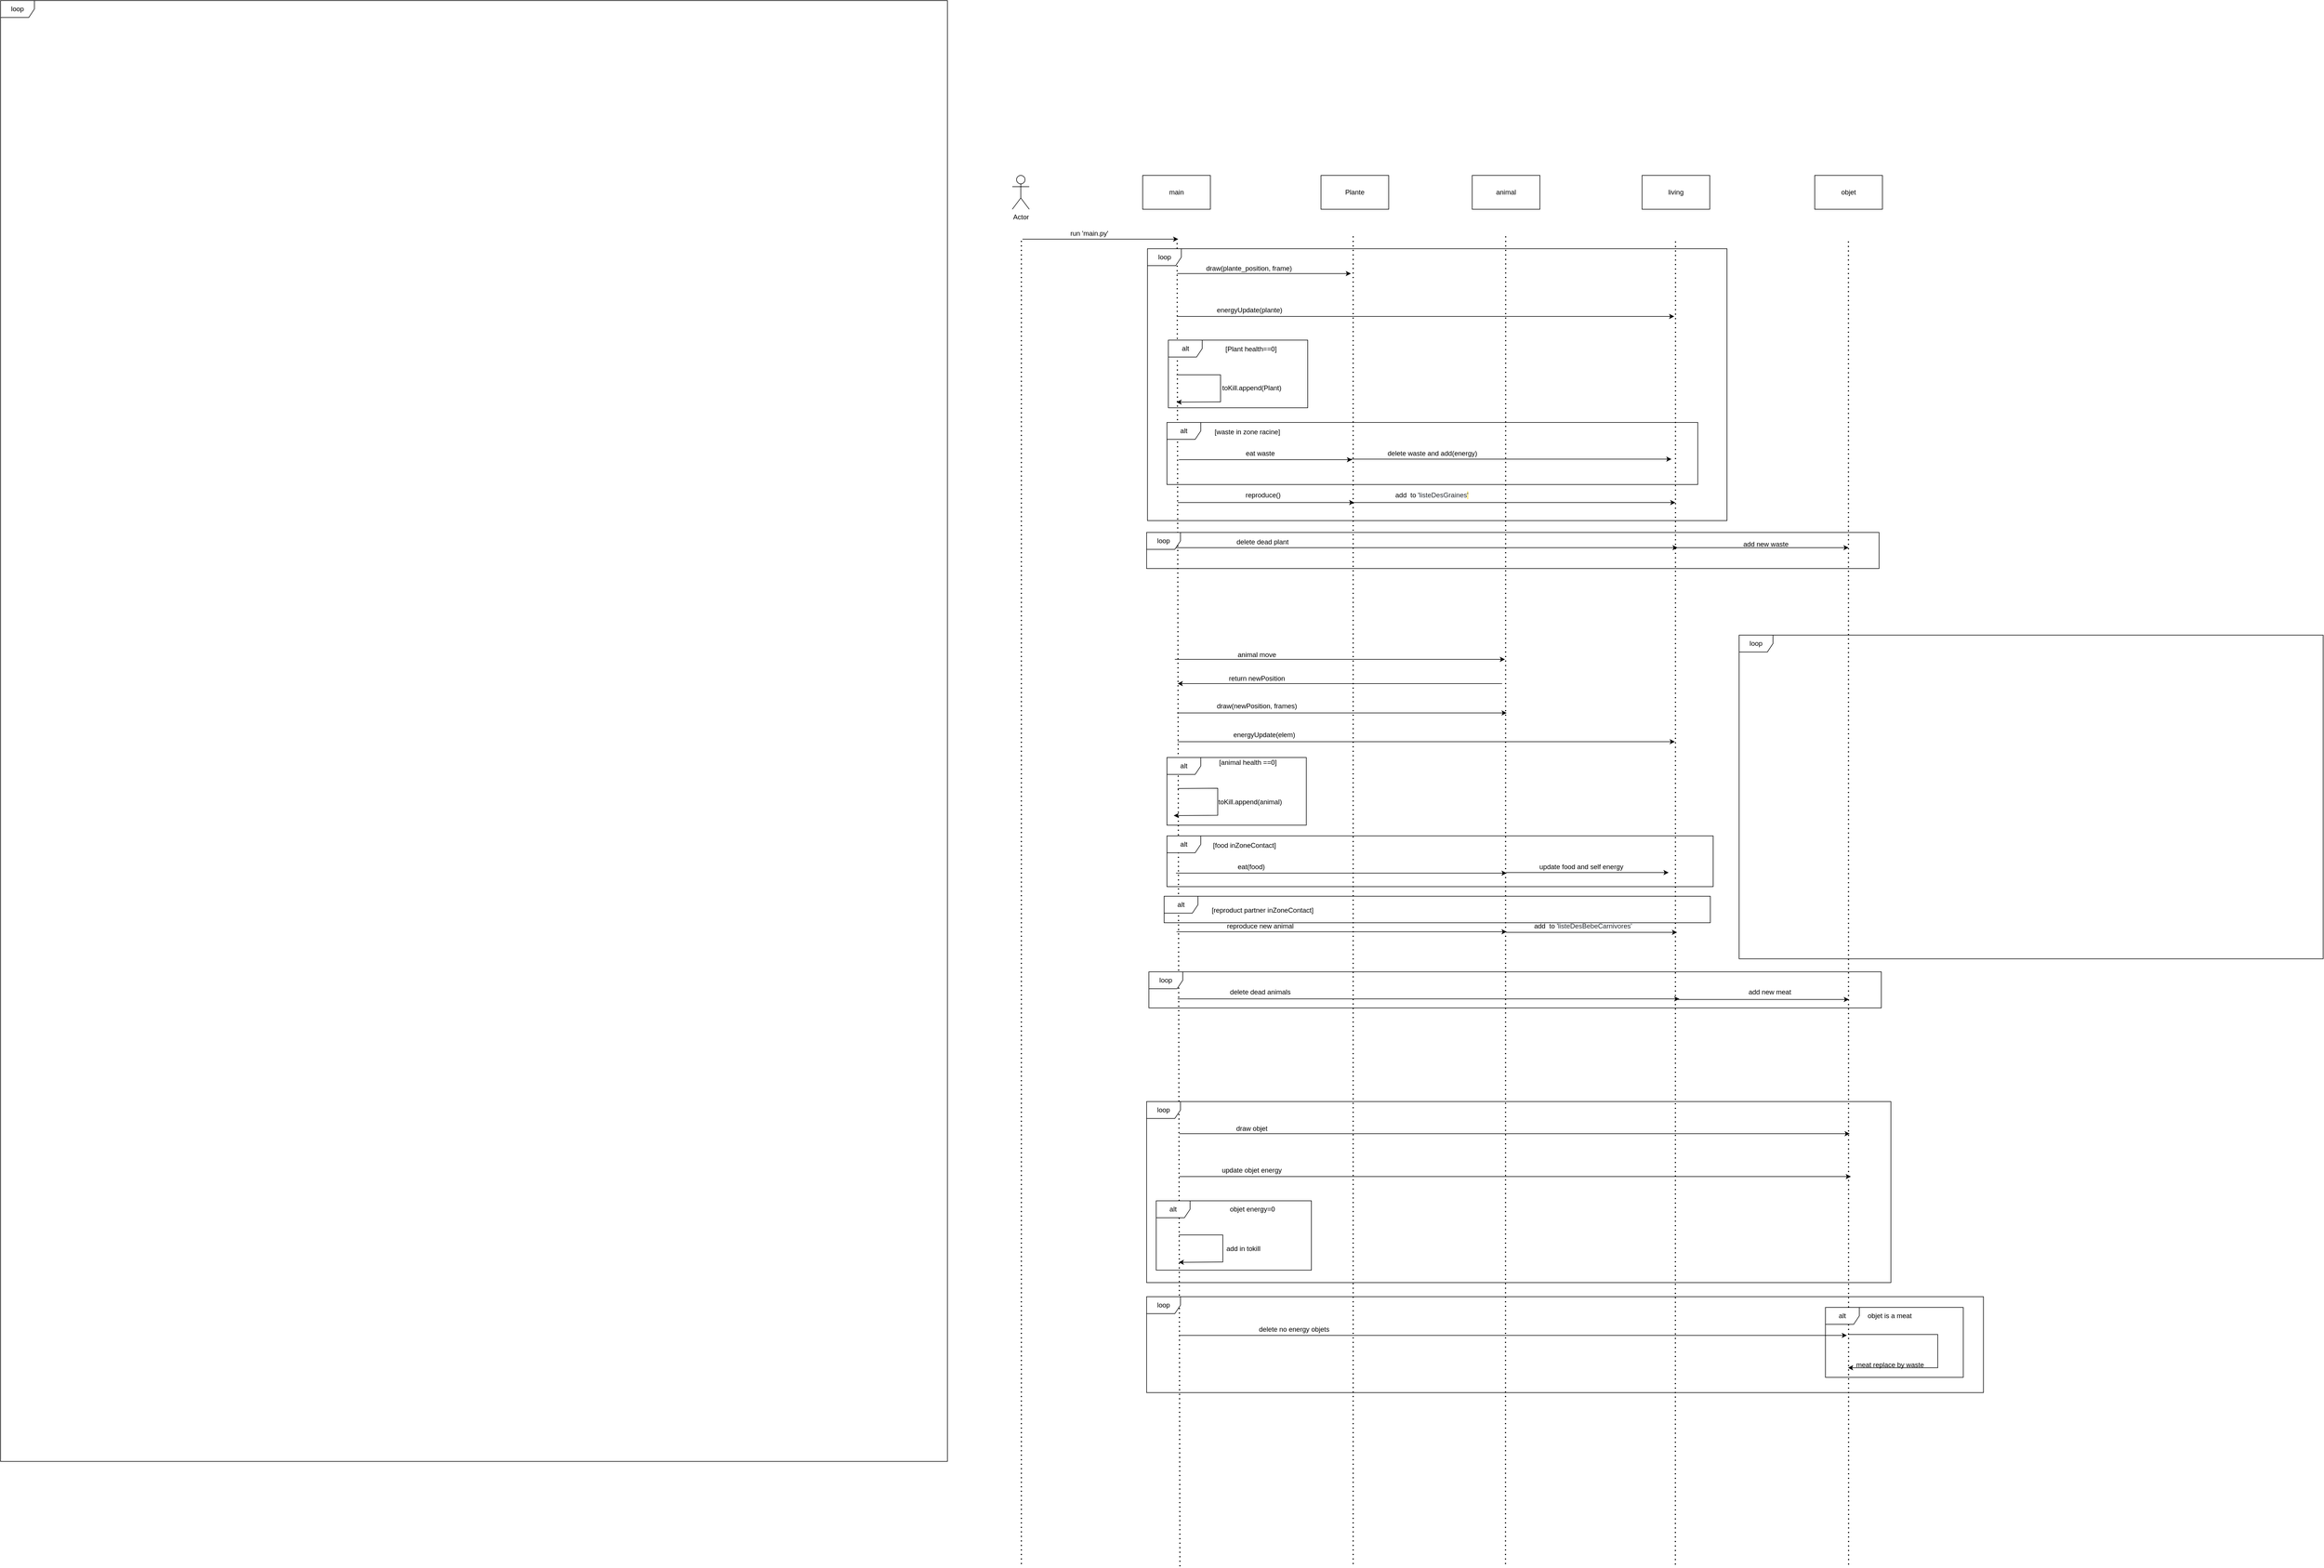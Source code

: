 <mxfile version="16.1.0" type="onedrive"><diagram id="cH8GuDAc-BylLJYgWJ1K" name="Page-1"><mxGraphModel dx="3673" dy="1401" grid="0" gridSize="10" guides="1" tooltips="1" connect="1" arrows="1" fold="1" page="0" pageScale="1" pageWidth="827" pageHeight="1169" math="0" shadow="0"><root><mxCell id="0"/><mxCell id="1" parent="0"/><mxCell id="ySkBI7191X18KGP2Q0aH-1" value="Actor" style="shape=umlActor;verticalLabelPosition=bottom;verticalAlign=top;html=1;outlineConnect=0;" parent="1" vertex="1"><mxGeometry x="104" y="65" width="30" height="60" as="geometry"/></mxCell><mxCell id="ySkBI7191X18KGP2Q0aH-3" value="main" style="rounded=0;whiteSpace=wrap;html=1;" parent="1" vertex="1"><mxGeometry x="335" y="65" width="120" height="60" as="geometry"/></mxCell><mxCell id="ySkBI7191X18KGP2Q0aH-4" value="Plante" style="rounded=0;whiteSpace=wrap;html=1;" parent="1" vertex="1"><mxGeometry x="651" y="65" width="120" height="60" as="geometry"/></mxCell><mxCell id="ySkBI7191X18KGP2Q0aH-5" value="animal" style="rounded=0;whiteSpace=wrap;html=1;" parent="1" vertex="1"><mxGeometry x="919" y="65" width="120" height="60" as="geometry"/></mxCell><mxCell id="ySkBI7191X18KGP2Q0aH-6" value="living" style="rounded=0;whiteSpace=wrap;html=1;" parent="1" vertex="1"><mxGeometry x="1220" y="65" width="120" height="60" as="geometry"/></mxCell><mxCell id="ySkBI7191X18KGP2Q0aH-7" value="" style="endArrow=none;dashed=1;html=1;dashPattern=1 3;strokeWidth=2;rounded=0;" parent="1" edge="1"><mxGeometry width="50" height="50" relative="1" as="geometry"><mxPoint x="120" y="2527" as="sourcePoint"/><mxPoint x="120" y="177" as="targetPoint"/></mxGeometry></mxCell><mxCell id="ySkBI7191X18KGP2Q0aH-8" value="" style="endArrow=none;dashed=1;html=1;dashPattern=1 3;strokeWidth=2;rounded=0;" parent="1" edge="1"><mxGeometry width="50" height="50" relative="1" as="geometry"><mxPoint x="401" y="2531" as="sourcePoint"/><mxPoint x="396" y="179" as="targetPoint"/></mxGeometry></mxCell><mxCell id="ySkBI7191X18KGP2Q0aH-9" value="" style="endArrow=none;dashed=1;html=1;dashPattern=1 3;strokeWidth=2;rounded=0;" parent="1" edge="1"><mxGeometry width="50" height="50" relative="1" as="geometry"><mxPoint x="708" y="2527" as="sourcePoint"/><mxPoint x="708" y="173" as="targetPoint"/></mxGeometry></mxCell><mxCell id="ySkBI7191X18KGP2Q0aH-10" value="" style="endArrow=none;dashed=1;html=1;dashPattern=1 3;strokeWidth=2;rounded=0;" parent="1" edge="1"><mxGeometry width="50" height="50" relative="1" as="geometry"><mxPoint x="978" y="2527" as="sourcePoint"/><mxPoint x="978.29" y="172" as="targetPoint"/></mxGeometry></mxCell><mxCell id="ySkBI7191X18KGP2Q0aH-11" value="" style="endArrow=none;dashed=1;html=1;dashPattern=1 3;strokeWidth=2;rounded=0;" parent="1" edge="1"><mxGeometry width="50" height="50" relative="1" as="geometry"><mxPoint x="1279" y="2528" as="sourcePoint"/><mxPoint x="1279.29" y="176" as="targetPoint"/></mxGeometry></mxCell><mxCell id="ySkBI7191X18KGP2Q0aH-12" value="" style="endArrow=classic;html=1;rounded=0;" parent="1" edge="1"><mxGeometry width="50" height="50" relative="1" as="geometry"><mxPoint x="122" y="178" as="sourcePoint"/><mxPoint x="398" y="178" as="targetPoint"/></mxGeometry></mxCell><mxCell id="ySkBI7191X18KGP2Q0aH-13" value="run 'main.py'" style="text;html=1;align=center;verticalAlign=middle;resizable=0;points=[];autosize=1;strokeColor=none;fillColor=none;" parent="1" vertex="1"><mxGeometry x="201" y="159" width="77" height="18" as="geometry"/></mxCell><mxCell id="ySkBI7191X18KGP2Q0aH-14" value="" style="endArrow=classic;html=1;rounded=0;" parent="1" edge="1"><mxGeometry width="50" height="50" relative="1" as="geometry"><mxPoint x="396" y="239" as="sourcePoint"/><mxPoint x="704" y="239" as="targetPoint"/></mxGeometry></mxCell><mxCell id="ySkBI7191X18KGP2Q0aH-15" value="draw(plante_position, frame)" style="text;html=1;align=center;verticalAlign=middle;resizable=0;points=[];autosize=1;strokeColor=none;fillColor=none;" parent="1" vertex="1"><mxGeometry x="442" y="221" width="162" height="18" as="geometry"/></mxCell><mxCell id="ySkBI7191X18KGP2Q0aH-16" value="" style="endArrow=classic;html=1;rounded=0;" parent="1" edge="1"><mxGeometry width="50" height="50" relative="1" as="geometry"><mxPoint x="396" y="315" as="sourcePoint"/><mxPoint x="1277" y="315" as="targetPoint"/></mxGeometry></mxCell><mxCell id="ySkBI7191X18KGP2Q0aH-20" value="loop" style="shape=umlFrame;whiteSpace=wrap;html=1;" parent="1" vertex="1"><mxGeometry x="343.5" y="195" width="1027" height="482" as="geometry"/></mxCell><mxCell id="ySkBI7191X18KGP2Q0aH-17" value="energyUpdate(plante)" style="text;html=1;align=center;verticalAlign=middle;resizable=0;points=[];autosize=1;strokeColor=none;fillColor=none;" parent="1" vertex="1"><mxGeometry x="460.5" y="295" width="126" height="18" as="geometry"/></mxCell><mxCell id="ySkBI7191X18KGP2Q0aH-24" value="" style="endArrow=classic;html=1;rounded=0;" parent="1" edge="1"><mxGeometry width="50" height="50" relative="1" as="geometry"><mxPoint x="395" y="418.5" as="sourcePoint"/><mxPoint x="395" y="467" as="targetPoint"/><Array as="points"><mxPoint x="473" y="418.5"/><mxPoint x="473" y="466.5"/></Array></mxGeometry></mxCell><mxCell id="ySkBI7191X18KGP2Q0aH-25" value="toKill.append(Plant)" style="text;html=1;align=center;verticalAlign=middle;resizable=0;points=[];autosize=1;strokeColor=none;fillColor=none;" parent="1" vertex="1"><mxGeometry x="470.5" y="433" width="115" height="18" as="geometry"/></mxCell><mxCell id="ySkBI7191X18KGP2Q0aH-26" value="&amp;nbsp;[Plant health==0]" style="text;html=1;align=center;verticalAlign=middle;resizable=0;points=[];autosize=1;strokeColor=none;fillColor=none;" parent="1" vertex="1"><mxGeometry x="473" y="364" width="104" height="18" as="geometry"/></mxCell><mxCell id="ySkBI7191X18KGP2Q0aH-27" value="alt" style="shape=umlFrame;whiteSpace=wrap;html=1;" parent="1" vertex="1"><mxGeometry x="380.5" y="357" width="247" height="120" as="geometry"/></mxCell><mxCell id="ySkBI7191X18KGP2Q0aH-28" value="" style="endArrow=classic;html=1;rounded=0;" parent="1" edge="1"><mxGeometry width="50" height="50" relative="1" as="geometry"><mxPoint x="399" y="569" as="sourcePoint"/><mxPoint x="706" y="569" as="targetPoint"/></mxGeometry></mxCell><mxCell id="ySkBI7191X18KGP2Q0aH-29" value="eat waste" style="text;html=1;align=center;verticalAlign=middle;resizable=0;points=[];autosize=1;strokeColor=none;fillColor=none;" parent="1" vertex="1"><mxGeometry x="512" y="549" width="61" height="18" as="geometry"/></mxCell><mxCell id="ySkBI7191X18KGP2Q0aH-30" value="" style="endArrow=classic;html=1;rounded=0;" parent="1" edge="1"><mxGeometry width="50" height="50" relative="1" as="geometry"><mxPoint x="397" y="645" as="sourcePoint"/><mxPoint x="710" y="645" as="targetPoint"/></mxGeometry></mxCell><mxCell id="ySkBI7191X18KGP2Q0aH-31" value="reproduce()" style="text;html=1;align=center;verticalAlign=middle;resizable=0;points=[];autosize=1;strokeColor=none;fillColor=none;" parent="1" vertex="1"><mxGeometry x="511.5" y="623" width="72" height="18" as="geometry"/></mxCell><mxCell id="ySkBI7191X18KGP2Q0aH-34" value="" style="endArrow=classic;html=1;rounded=0;" parent="1" edge="1"><mxGeometry width="50" height="50" relative="1" as="geometry"><mxPoint x="706" y="645" as="sourcePoint"/><mxPoint x="1279" y="645" as="targetPoint"/></mxGeometry></mxCell><mxCell id="ySkBI7191X18KGP2Q0aH-35" value="add&amp;nbsp; to '&lt;span style=&quot;color: rgb(36 , 41 , 47) ; background-color: rgb(255 , 255 , 255)&quot;&gt;listeDesGraines&lt;/span&gt;&lt;span style=&quot;color: rgb(36 , 41 , 47) ; font-family: , , &amp;#34;sf mono&amp;#34; , &amp;#34;menlo&amp;#34; , &amp;#34;consolas&amp;#34; , &amp;#34;liberation mono&amp;#34; , monospace ; background-color: rgb(255 , 234 , 127)&quot;&gt;'&lt;/span&gt;" style="text;html=1;align=center;verticalAlign=middle;resizable=0;points=[];autosize=1;strokeColor=none;fillColor=none;" parent="1" vertex="1"><mxGeometry x="777" y="623" width="140" height="18" as="geometry"/></mxCell><mxCell id="ySkBI7191X18KGP2Q0aH-37" value="" style="endArrow=classic;html=1;rounded=0;" parent="1" edge="1"><mxGeometry width="50" height="50" relative="1" as="geometry"><mxPoint x="702" y="568" as="sourcePoint"/><mxPoint x="1272" y="568" as="targetPoint"/></mxGeometry></mxCell><mxCell id="ySkBI7191X18KGP2Q0aH-38" value="delete waste and add(energy)" style="text;html=1;align=center;verticalAlign=middle;resizable=0;points=[];autosize=1;strokeColor=none;fillColor=none;" parent="1" vertex="1"><mxGeometry x="763" y="549" width="169" height="18" as="geometry"/></mxCell><mxCell id="ySkBI7191X18KGP2Q0aH-39" value="alt" style="shape=umlFrame;whiteSpace=wrap;html=1;" parent="1" vertex="1"><mxGeometry x="378" y="503" width="940.75" height="110" as="geometry"/></mxCell><mxCell id="ySkBI7191X18KGP2Q0aH-41" value="[waste in zone racine]" style="text;html=1;strokeColor=none;fillColor=none;align=center;verticalAlign=middle;whiteSpace=wrap;rounded=0;labelBackgroundColor=#FFFFFF;" parent="1" vertex="1"><mxGeometry x="438" y="503" width="165" height="33" as="geometry"/></mxCell><mxCell id="ySkBI7191X18KGP2Q0aH-42" value="" style="endArrow=classic;html=1;rounded=0;" parent="1" edge="1"><mxGeometry width="50" height="50" relative="1" as="geometry"><mxPoint x="394" y="725" as="sourcePoint"/><mxPoint x="1283" y="725" as="targetPoint"/></mxGeometry></mxCell><mxCell id="ySkBI7191X18KGP2Q0aH-43" value="delete dead plant" style="text;html=1;align=center;verticalAlign=middle;resizable=0;points=[];autosize=1;strokeColor=none;fillColor=none;" parent="1" vertex="1"><mxGeometry x="496" y="706" width="102" height="18" as="geometry"/></mxCell><mxCell id="ySkBI7191X18KGP2Q0aH-44" value="loop" style="shape=umlFrame;whiteSpace=wrap;html=1;" parent="1" vertex="1"><mxGeometry x="342" y="698" width="1298" height="64" as="geometry"/></mxCell><mxCell id="ySkBI7191X18KGP2Q0aH-45" value="objet" style="rounded=0;whiteSpace=wrap;html=1;" parent="1" vertex="1"><mxGeometry x="1526" y="65" width="120" height="60" as="geometry"/></mxCell><mxCell id="ySkBI7191X18KGP2Q0aH-46" value="" style="endArrow=none;dashed=1;html=1;dashPattern=1 3;strokeWidth=2;rounded=0;" parent="1" edge="1"><mxGeometry width="50" height="50" relative="1" as="geometry"><mxPoint x="1586" y="2528" as="sourcePoint"/><mxPoint x="1585.72" y="177" as="targetPoint"/></mxGeometry></mxCell><mxCell id="ySkBI7191X18KGP2Q0aH-47" value="" style="endArrow=classic;html=1;rounded=0;" parent="1" edge="1"><mxGeometry width="50" height="50" relative="1" as="geometry"><mxPoint x="1282" y="725" as="sourcePoint"/><mxPoint x="1586" y="725" as="targetPoint"/></mxGeometry></mxCell><mxCell id="ySkBI7191X18KGP2Q0aH-48" value="add new waste" style="text;html=1;align=center;verticalAlign=middle;resizable=0;points=[];autosize=1;strokeColor=none;fillColor=none;" parent="1" vertex="1"><mxGeometry x="1394" y="710" width="90" height="18" as="geometry"/></mxCell><mxCell id="ySkBI7191X18KGP2Q0aH-49" value="" style="endArrow=classic;html=1;rounded=0;" parent="1" edge="1"><mxGeometry width="50" height="50" relative="1" as="geometry"><mxPoint x="396" y="1018" as="sourcePoint"/><mxPoint x="980" y="1018" as="targetPoint"/></mxGeometry></mxCell><mxCell id="ySkBI7191X18KGP2Q0aH-50" value="draw(newPosition, frames)" style="text;html=1;align=center;verticalAlign=middle;resizable=0;points=[];autosize=1;strokeColor=none;fillColor=none;" parent="1" vertex="1"><mxGeometry x="460.5" y="997" width="152" height="18" as="geometry"/></mxCell><mxCell id="ySkBI7191X18KGP2Q0aH-51" value="" style="endArrow=classic;html=1;rounded=0;" parent="1" edge="1"><mxGeometry width="50" height="50" relative="1" as="geometry"><mxPoint x="397" y="1069" as="sourcePoint"/><mxPoint x="1278" y="1069" as="targetPoint"/></mxGeometry></mxCell><mxCell id="ySkBI7191X18KGP2Q0aH-52" value="energyUpdate(elem)" style="text;html=1;align=center;verticalAlign=middle;resizable=0;points=[];autosize=1;strokeColor=none;fillColor=none;" parent="1" vertex="1"><mxGeometry x="490" y="1048" width="119" height="18" as="geometry"/></mxCell><mxCell id="ySkBI7191X18KGP2Q0aH-54" value="" style="endArrow=classic;html=1;rounded=0;startArrow=none;" parent="1" edge="1"><mxGeometry width="50" height="50" relative="1" as="geometry"><mxPoint x="397" y="1152" as="sourcePoint"/><mxPoint x="390" y="1200" as="targetPoint"/><Array as="points"><mxPoint x="468" y="1151.5"/><mxPoint x="468" y="1199.5"/></Array></mxGeometry></mxCell><mxCell id="ySkBI7191X18KGP2Q0aH-55" value="toKill.append(animal)" style="text;html=1;align=center;verticalAlign=middle;resizable=0;points=[];autosize=1;strokeColor=none;fillColor=none;" parent="1" vertex="1"><mxGeometry x="463.5" y="1167" width="123" height="18" as="geometry"/></mxCell><mxCell id="ySkBI7191X18KGP2Q0aH-56" value="[animal health ==0]" style="text;html=1;align=center;verticalAlign=middle;resizable=0;points=[];autosize=1;strokeColor=none;fillColor=none;" parent="1" vertex="1"><mxGeometry x="465" y="1097" width="112" height="18" as="geometry"/></mxCell><mxCell id="ySkBI7191X18KGP2Q0aH-58" value="" style="endArrow=classic;html=1;rounded=0;" parent="1" edge="1"><mxGeometry width="50" height="50" relative="1" as="geometry"><mxPoint x="394" y="1302" as="sourcePoint"/><mxPoint x="980" y="1302" as="targetPoint"/></mxGeometry></mxCell><mxCell id="ySkBI7191X18KGP2Q0aH-59" value="eat(food)" style="text;html=1;align=center;verticalAlign=middle;resizable=0;points=[];autosize=1;strokeColor=none;fillColor=none;" parent="1" vertex="1"><mxGeometry x="498" y="1282" width="58" height="18" as="geometry"/></mxCell><mxCell id="ySkBI7191X18KGP2Q0aH-60" value="" style="endArrow=classic;html=1;rounded=0;" parent="1" edge="1"><mxGeometry width="50" height="50" relative="1" as="geometry"><mxPoint x="395" y="1406" as="sourcePoint"/><mxPoint x="980" y="1406" as="targetPoint"/></mxGeometry></mxCell><mxCell id="ySkBI7191X18KGP2Q0aH-61" value="reproduce new animal" style="text;html=1;align=center;verticalAlign=middle;resizable=0;points=[];autosize=1;strokeColor=none;fillColor=none;" parent="1" vertex="1"><mxGeometry x="478.5" y="1387" width="128" height="18" as="geometry"/></mxCell><mxCell id="ySkBI7191X18KGP2Q0aH-62" value="" style="endArrow=classic;html=1;rounded=0;" parent="1" edge="1"><mxGeometry width="50" height="50" relative="1" as="geometry"><mxPoint x="979" y="1407" as="sourcePoint"/><mxPoint x="1282" y="1407" as="targetPoint"/></mxGeometry></mxCell><mxCell id="ySkBI7191X18KGP2Q0aH-63" value="add&amp;nbsp; to '&lt;span class=&quot;pl-s1&quot; style=&quot;box-sizing: border-box ; color: rgb(36 , 41 , 47) ; font-family: , , &amp;#34;sf mono&amp;#34; , &amp;#34;menlo&amp;#34; , &amp;#34;consolas&amp;#34; , &amp;#34;liberation mono&amp;#34; , monospace&quot;&gt;listeDesBebeCarnivores'&lt;/span&gt;" style="text;html=1;align=center;verticalAlign=middle;resizable=0;points=[];autosize=1;strokeColor=none;fillColor=none;" parent="1" vertex="1"><mxGeometry x="1023" y="1387" width="184" height="18" as="geometry"/></mxCell><mxCell id="ySkBI7191X18KGP2Q0aH-64" value="" style="endArrow=classic;html=1;rounded=0;" parent="1" edge="1"><mxGeometry width="50" height="50" relative="1" as="geometry"><mxPoint x="979" y="1301" as="sourcePoint"/><mxPoint x="1267" y="1301" as="targetPoint"/></mxGeometry></mxCell><mxCell id="ySkBI7191X18KGP2Q0aH-65" value="update food and self energy" style="text;html=1;align=center;verticalAlign=middle;resizable=0;points=[];autosize=1;strokeColor=none;fillColor=none;" parent="1" vertex="1"><mxGeometry x="1032" y="1282" width="159" height="18" as="geometry"/></mxCell><mxCell id="ySkBI7191X18KGP2Q0aH-66" value="alt" style="shape=umlFrame;whiteSpace=wrap;html=1;" parent="1" vertex="1"><mxGeometry x="378" y="1236" width="968" height="90" as="geometry"/></mxCell><mxCell id="ySkBI7191X18KGP2Q0aH-67" value="[food inZoneContact]" style="text;html=1;strokeColor=none;fillColor=none;align=center;verticalAlign=middle;whiteSpace=wrap;rounded=0;labelBackgroundColor=#FFFFFF;" parent="1" vertex="1"><mxGeometry x="433" y="1236" width="165" height="33" as="geometry"/></mxCell><mxCell id="ySkBI7191X18KGP2Q0aH-68" value="" style="endArrow=classic;html=1;rounded=0;" parent="1" edge="1"><mxGeometry width="50" height="50" relative="1" as="geometry"><mxPoint x="397" y="1525" as="sourcePoint"/><mxPoint x="1286" y="1525" as="targetPoint"/></mxGeometry></mxCell><mxCell id="ySkBI7191X18KGP2Q0aH-69" value="delete dead animals" style="text;html=1;align=center;verticalAlign=middle;resizable=0;points=[];autosize=1;strokeColor=none;fillColor=none;" parent="1" vertex="1"><mxGeometry x="484" y="1504" width="117" height="18" as="geometry"/></mxCell><mxCell id="ySkBI7191X18KGP2Q0aH-71" value="" style="endArrow=classic;html=1;rounded=0;" parent="1" edge="1"><mxGeometry width="50" height="50" relative="1" as="geometry"><mxPoint x="1282.5" y="1526" as="sourcePoint"/><mxPoint x="1586.5" y="1526" as="targetPoint"/></mxGeometry></mxCell><mxCell id="ySkBI7191X18KGP2Q0aH-72" value="add new meat" style="text;html=1;align=center;verticalAlign=middle;resizable=0;points=[];autosize=1;strokeColor=none;fillColor=none;" parent="1" vertex="1"><mxGeometry x="1403" y="1504" width="85" height="18" as="geometry"/></mxCell><mxCell id="ySkBI7191X18KGP2Q0aH-73" value="" style="endArrow=classic;html=1;rounded=0;" parent="1" edge="1"><mxGeometry width="50" height="50" relative="1" as="geometry"><mxPoint x="392" y="923" as="sourcePoint"/><mxPoint x="977" y="923" as="targetPoint"/></mxGeometry></mxCell><mxCell id="ySkBI7191X18KGP2Q0aH-74" value="animal move" style="text;html=1;align=center;verticalAlign=middle;resizable=0;points=[];autosize=1;strokeColor=none;fillColor=none;" parent="1" vertex="1"><mxGeometry x="497.5" y="906" width="78" height="18" as="geometry"/></mxCell><mxCell id="ySkBI7191X18KGP2Q0aH-75" value="" style="endArrow=classic;html=1;rounded=0;" parent="1" edge="1"><mxGeometry width="50" height="50" relative="1" as="geometry"><mxPoint x="972" y="966" as="sourcePoint"/><mxPoint x="397" y="966" as="targetPoint"/></mxGeometry></mxCell><mxCell id="ySkBI7191X18KGP2Q0aH-76" value="return newPosition" style="text;html=1;align=center;verticalAlign=middle;resizable=0;points=[];autosize=1;strokeColor=none;fillColor=none;" parent="1" vertex="1"><mxGeometry x="482" y="948" width="109" height="18" as="geometry"/></mxCell><mxCell id="ySkBI7191X18KGP2Q0aH-57" value="alt" style="shape=umlFrame;whiteSpace=wrap;html=1;" parent="1" vertex="1"><mxGeometry x="378" y="1097" width="247" height="120" as="geometry"/></mxCell><mxCell id="ySkBI7191X18KGP2Q0aH-78" value="alt" style="shape=umlFrame;whiteSpace=wrap;html=1;" parent="1" vertex="1"><mxGeometry x="373" y="1343" width="968" height="47" as="geometry"/></mxCell><mxCell id="ySkBI7191X18KGP2Q0aH-80" value="[reproduct partner inZoneContact]" style="text;html=1;strokeColor=none;fillColor=none;align=center;verticalAlign=middle;whiteSpace=wrap;rounded=0;labelBackgroundColor=#FFFFFF;" parent="1" vertex="1"><mxGeometry x="450.75" y="1355" width="192.5" height="25" as="geometry"/></mxCell><mxCell id="ySkBI7191X18KGP2Q0aH-81" value="loop" style="shape=umlFrame;whiteSpace=wrap;html=1;" parent="1" vertex="1"><mxGeometry x="1392" y="880" width="1035" height="574" as="geometry"/></mxCell><mxCell id="ySkBI7191X18KGP2Q0aH-83" value="loop" style="shape=umlFrame;whiteSpace=wrap;html=1;" parent="1" vertex="1"><mxGeometry x="346" y="1477" width="1298" height="64" as="geometry"/></mxCell><mxCell id="ySkBI7191X18KGP2Q0aH-85" value="" style="endArrow=classic;html=1;rounded=0;" parent="1" edge="1"><mxGeometry width="50" height="50" relative="1" as="geometry"><mxPoint x="400" y="1764" as="sourcePoint"/><mxPoint x="1588" y="1764" as="targetPoint"/></mxGeometry></mxCell><mxCell id="ySkBI7191X18KGP2Q0aH-86" value="draw objet" style="text;html=1;align=center;verticalAlign=middle;resizable=0;points=[];autosize=1;strokeColor=none;fillColor=none;" parent="1" vertex="1"><mxGeometry x="495" y="1746" width="65" height="18" as="geometry"/></mxCell><mxCell id="ySkBI7191X18KGP2Q0aH-87" value="" style="endArrow=classic;html=1;rounded=0;" parent="1" edge="1"><mxGeometry width="50" height="50" relative="1" as="geometry"><mxPoint x="400" y="1840" as="sourcePoint"/><mxPoint x="1590" y="1840" as="targetPoint"/></mxGeometry></mxCell><mxCell id="ySkBI7191X18KGP2Q0aH-88" value="update objet energy" style="text;html=1;align=center;verticalAlign=middle;resizable=0;points=[];autosize=1;strokeColor=none;fillColor=none;" parent="1" vertex="1"><mxGeometry x="469.5" y="1820" width="116" height="18" as="geometry"/></mxCell><mxCell id="ySkBI7191X18KGP2Q0aH-90" value="" style="endArrow=classic;html=1;rounded=0;" parent="1" edge="1"><mxGeometry width="50" height="50" relative="1" as="geometry"><mxPoint x="399" y="1943.5" as="sourcePoint"/><mxPoint x="399" y="1992" as="targetPoint"/><Array as="points"><mxPoint x="477" y="1943.5"/><mxPoint x="477" y="1991.5"/></Array></mxGeometry></mxCell><mxCell id="ySkBI7191X18KGP2Q0aH-91" value="add in tokill" style="text;html=1;align=center;verticalAlign=middle;resizable=0;points=[];autosize=1;strokeColor=none;fillColor=none;" parent="1" vertex="1"><mxGeometry x="478" y="1959" width="70" height="18" as="geometry"/></mxCell><mxCell id="ySkBI7191X18KGP2Q0aH-92" value="objet energy=0" style="text;html=1;align=center;verticalAlign=middle;resizable=0;points=[];autosize=1;strokeColor=none;fillColor=none;" parent="1" vertex="1"><mxGeometry x="484" y="1889" width="90" height="18" as="geometry"/></mxCell><mxCell id="ySkBI7191X18KGP2Q0aH-93" value="alt" style="shape=umlFrame;whiteSpace=wrap;html=1;" parent="1" vertex="1"><mxGeometry x="359" y="1883" width="275" height="123" as="geometry"/></mxCell><mxCell id="ySkBI7191X18KGP2Q0aH-104" value="" style="endArrow=classic;html=1;rounded=0;" parent="1" edge="1"><mxGeometry width="50" height="50" relative="1" as="geometry"><mxPoint x="399" y="2121.57" as="sourcePoint"/><mxPoint x="1583" y="2121.57" as="targetPoint"/></mxGeometry></mxCell><mxCell id="ySkBI7191X18KGP2Q0aH-105" value="delete no energy objets" style="text;html=1;align=center;verticalAlign=middle;resizable=0;points=[];autosize=1;strokeColor=none;fillColor=none;" parent="1" vertex="1"><mxGeometry x="535" y="2102" width="135" height="18" as="geometry"/></mxCell><mxCell id="ySkBI7191X18KGP2Q0aH-106" value="loop" style="shape=umlFrame;whiteSpace=wrap;html=1;" parent="1" vertex="1"><mxGeometry x="342" y="2053" width="1483" height="170" as="geometry"/></mxCell><mxCell id="ySkBI7191X18KGP2Q0aH-107" value="" style="endArrow=classic;html=1;rounded=0;" parent="1" edge="1"><mxGeometry width="50" height="50" relative="1" as="geometry"><mxPoint x="1585" y="2120" as="sourcePoint"/><mxPoint x="1585" y="2179" as="targetPoint"/><Array as="points"><mxPoint x="1744" y="2120"/><mxPoint x="1744" y="2179"/></Array></mxGeometry></mxCell><mxCell id="ySkBI7191X18KGP2Q0aH-114" value="loop" style="shape=umlFrame;whiteSpace=wrap;html=1;" parent="1" vertex="1"><mxGeometry x="-1689" y="-245" width="1678" height="2590" as="geometry"/></mxCell><mxCell id="ySkBI7191X18KGP2Q0aH-108" value="meat replace by waste" style="text;html=1;align=center;verticalAlign=middle;resizable=0;points=[];autosize=1;strokeColor=none;fillColor=none;" parent="1" vertex="1"><mxGeometry x="1594" y="2165" width="130" height="18" as="geometry"/></mxCell><mxCell id="ySkBI7191X18KGP2Q0aH-109" value="alt" style="shape=umlFrame;whiteSpace=wrap;html=1;" parent="1" vertex="1"><mxGeometry x="1545" y="2072" width="244.25" height="124" as="geometry"/></mxCell><mxCell id="ySkBI7191X18KGP2Q0aH-111" value="objet is a meat" style="text;html=1;strokeColor=none;fillColor=none;align=center;verticalAlign=middle;whiteSpace=wrap;rounded=0;labelBackgroundColor=#FFFFFF;" parent="1" vertex="1"><mxGeometry x="1601" y="2065" width="116" height="44" as="geometry"/></mxCell><mxCell id="ySkBI7191X18KGP2Q0aH-113" value="loop" style="shape=umlFrame;whiteSpace=wrap;html=1;" parent="1" vertex="1"><mxGeometry x="342" y="1707" width="1319" height="321" as="geometry"/></mxCell></root></mxGraphModel></diagram></mxfile>